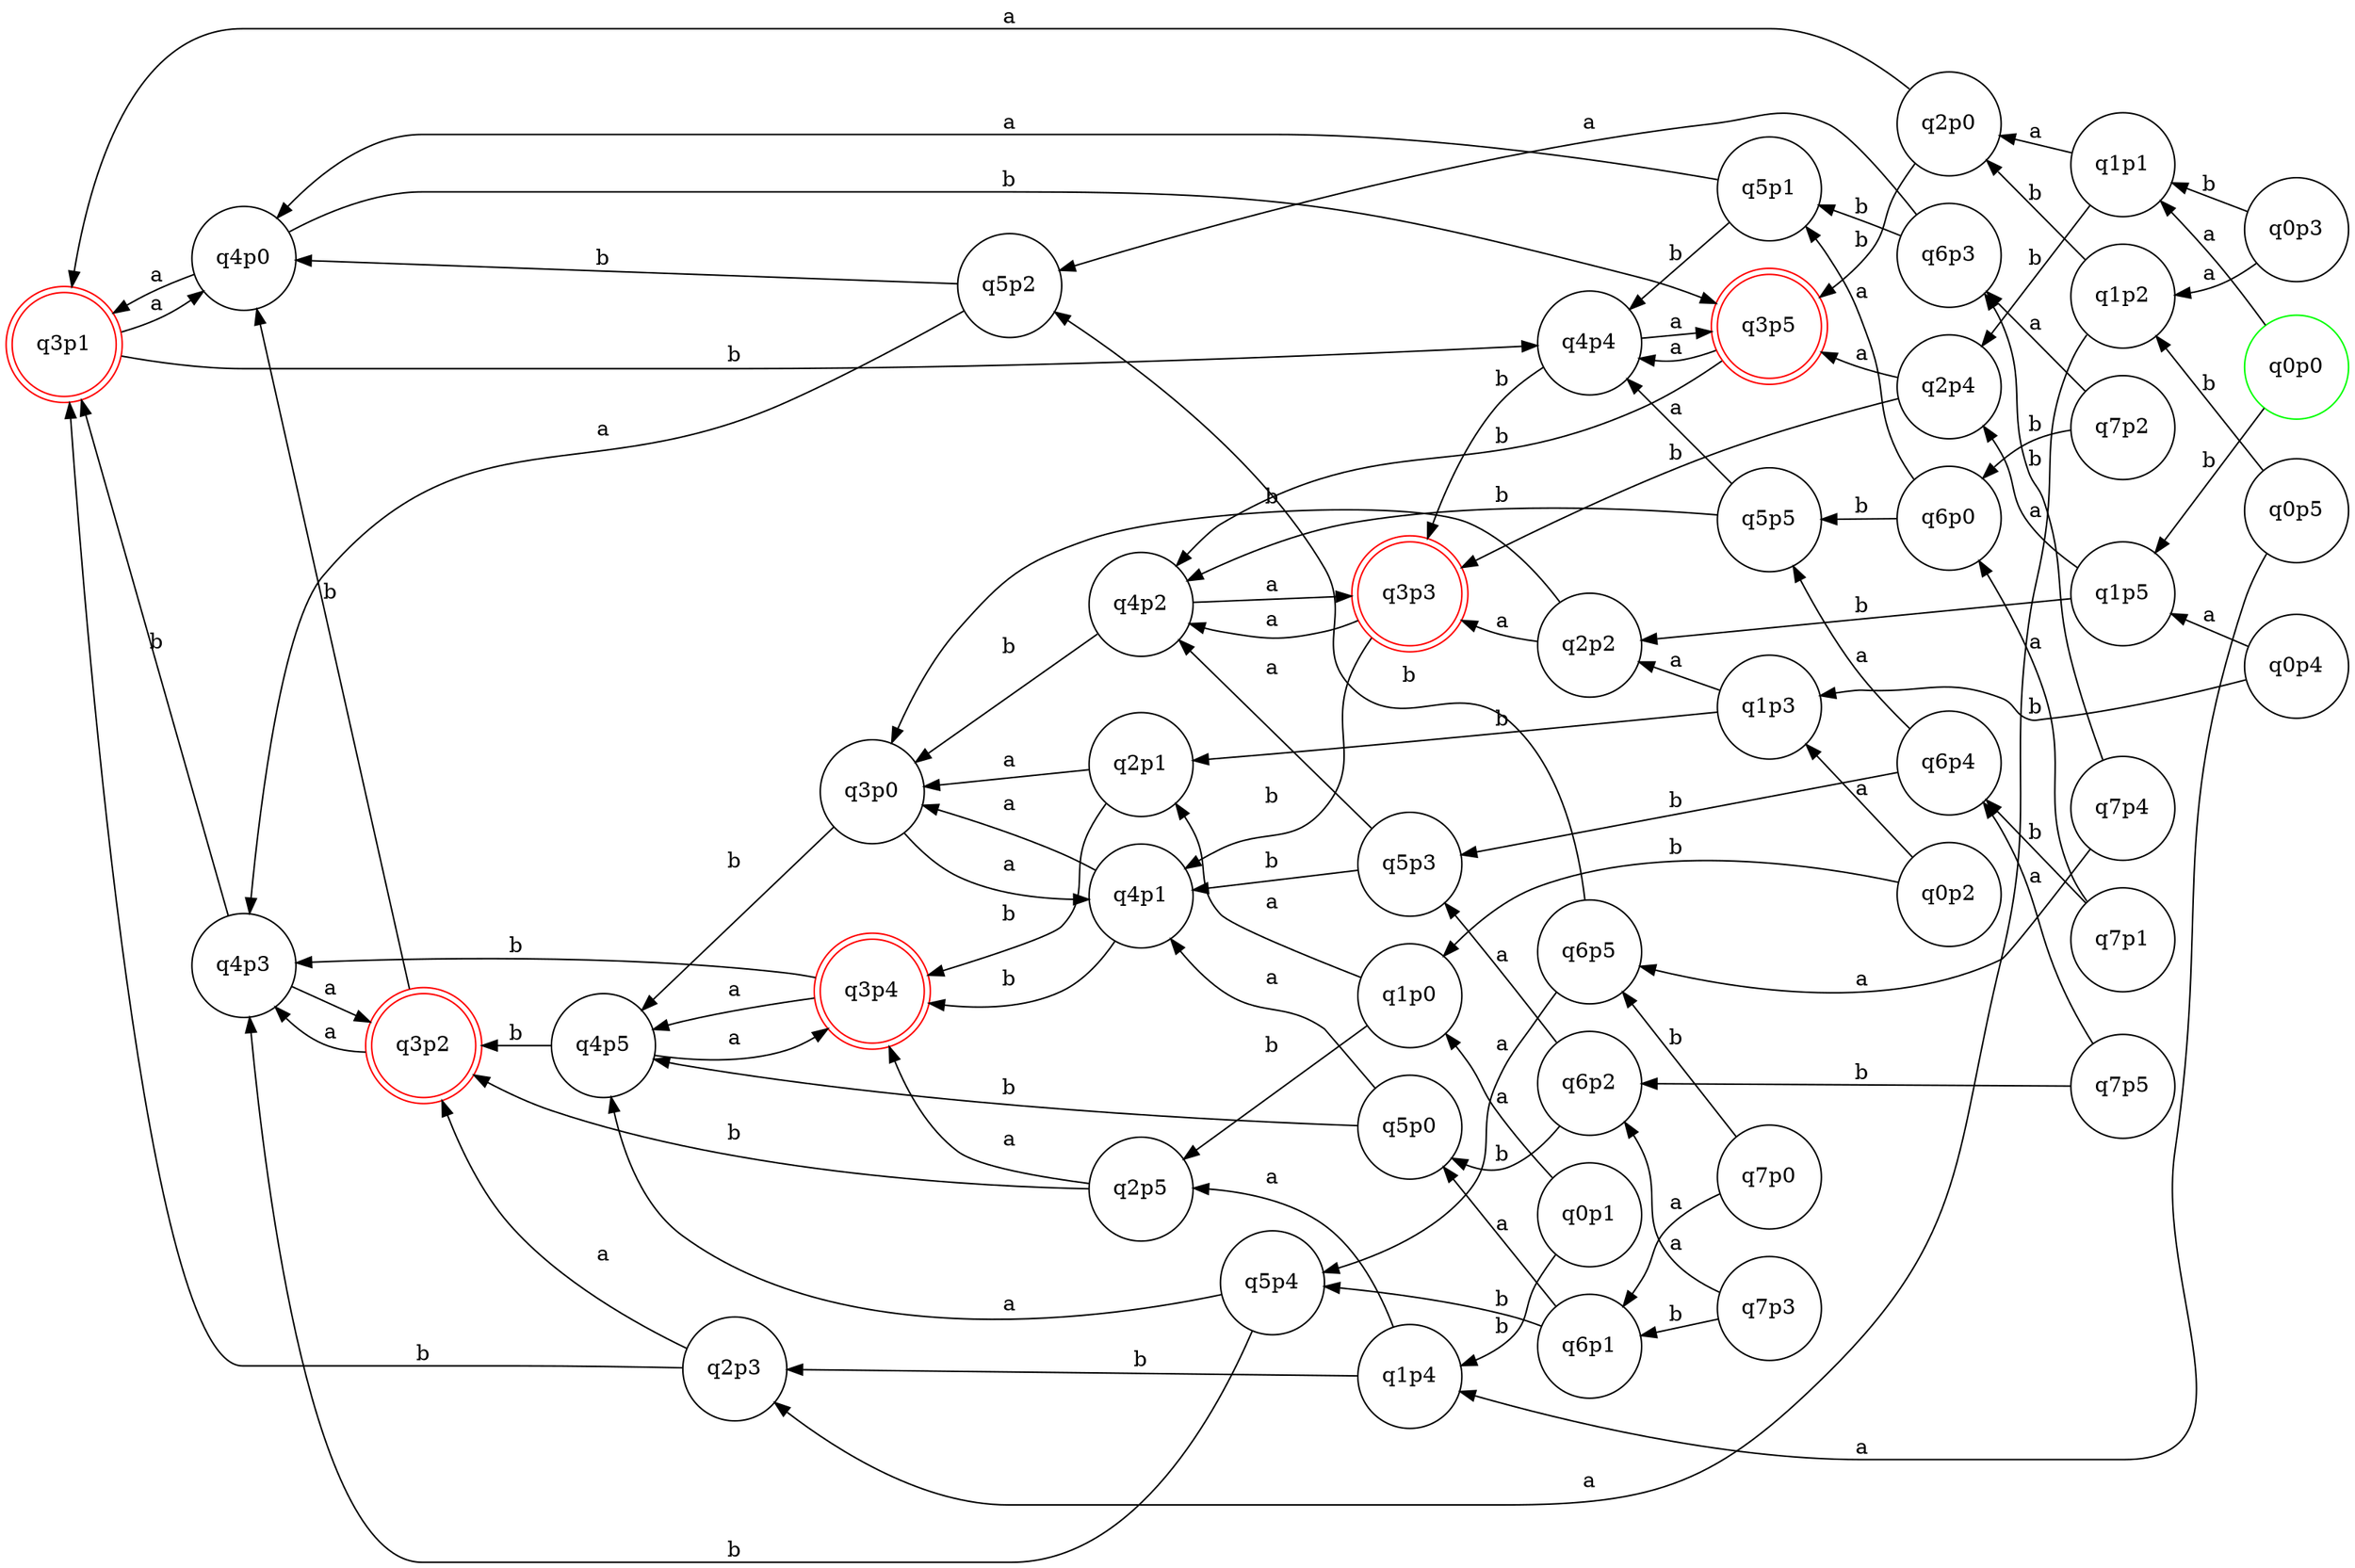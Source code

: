 digraph G2{
  rankdir=RL;
  node [shape = doublecircle] q3p5, q3p2,q3p3,q3p4,q3p1;
  node [shape = circle];
  q0p0 [color = green];
  q3p5, q3p2,q3p3,q3p4,q3p1 [color = red];
  q0p0 -> q1p1 [label = "a"];
  q0p0 -> q1p5 [label = "b"];
  q0p1 -> q1p0 [label = "a"];
  q0p1 -> q1p4 [label = "b"];
  q0p2 -> q1p3 [label = "a"];
  q0p2 -> q1p0 [label = "b"];
  q0p3 -> q1p2 [label = "a"];
  q0p3 -> q1p1 [label = "b"];
  q0p4 -> q1p5 [label = "a"];
  q0p4 -> q1p3 [label = "b"];
  q0p5 -> q1p4 [label = "a"];
  q0p5 -> q1p2 [label = "b"];
  
  
  q1p0 -> q2p1 [label = "a"];
  q1p0 -> q2p5 [label = "b"];
  q1p1 -> q2p0 [label = "a"];
  q1p1 -> q2p4 [label = "b"];
  q1p2 -> q2p3 [label = "a"];
  q1p2 -> q2p0 [label = "b"];
  q1p3 -> q2p2 [label = "a"];
  q1p3 -> q2p1 [label = "b"];
  q1p4 -> q2p5 [label = "a"];
  q1p4 -> q2p3 [label = "b"];
  q1p5 -> q2p4 [label = "a"];
  q1p5 -> q2p2 [label = "b"];
  
  q2p0 -> q3p1 [label = "a"];
  q2p0 -> q3p5 [label = "b"];
  q2p1 -> q3p0 [label = "a"];
  q2p1 -> q3p4 [label = "b"];
  q2p2 -> q3p3 [label = "a"];
  q2p2 -> q3p0 [label = "b"];
  q2p3 -> q3p2 [label = "a"];
  q2p3 -> q3p1 [label = "b"];
  q2p4 -> q3p5 [label = "a"];
  q2p4 -> q3p3 [label = "b"];
  q2p5 -> q3p4 [label = "a"];
  q2p5 -> q3p2 [label = "b"];
  
  q3p0 -> q4p1 [label = "a"];
  q3p0 -> q4p5 [label = "b"];
  q3p1 -> q4p0 [label = "a"];
  q3p1 -> q4p4 [label = "b"];
  q3p2 -> q4p3 [label = "a"];
  q3p2 -> q4p0 [label = "b"];
  q3p3 -> q4p2 [label = "a"];
  q3p3 -> q4p1 [label = "b"];
  q3p4 -> q4p5 [label = "a"];
  q3p4 -> q4p3 [label = "b"];
  q3p5 -> q4p4 [label = "a"];
  q3p5 -> q4p2 [label = "b"];
  
  q4p0 -> q3p1 [label = "a"];
  q4p0 -> q3p5 [label = "b"];
  q4p1 -> q3p0 [label = "a"];
  q4p1 -> q3p4 [label = "b"];
  q4p2 -> q3p3 [label = "a"];
  q4p2 -> q3p0 [label = "b"];
  q4p3 -> q3p2 [label = "a"];
  q4p3 -> q3p1 [label = "b"];
  q4p4 -> q3p5 [label = "a"];
  q4p4 -> q3p3 [label = "b"];
  q4p5 -> q3p4 [label = "a"];
  q4p5 -> q3p2 [label = "b"];
  
  q5p0 -> q4p1 [label = "a"];
  q5p0 -> q4p5 [label = "b"];
  q5p1 -> q4p0 [label = "a"];
  q5p1 -> q4p4 [label = "b"];
  q5p2 -> q4p3 [label = "a"];
  q5p2 -> q4p0 [label = "b"];
  q5p3 -> q4p2 [label = "a"];
  q5p3 -> q4p1 [label = "b"];
  q5p4 -> q4p5 [label = "a"];
  q5p4 -> q4p3 [label = "b"];
  q5p5 -> q4p4 [label = "a"];
  q5p5 -> q4p2 [label = "b"];
  
  
  q6p0 -> q5p1 [label = "a"];
  q6p0 -> q5p5 [label = "b"];
  q6p1 -> q5p0 [label = "a"];
  q6p1 -> q5p4 [label = "b"];
  q6p2 -> q5p3 [label = "a"];
  q6p2 -> q5p0 [label = "b"];
  q6p3 -> q5p2 [label = "a"];
  q6p3 -> q5p1 [label = "b"];
  q6p4 -> q5p5 [label = "a"];
  q6p4 -> q5p3 [label = "b"];
  q6p5 -> q5p4 [label = "a"];
  q6p5 -> q5p2 [label = "b"];
  
  
  q7p0 -> q6p1 [label = "a"];
  q7p0 -> q6p5 [label = "b"];
  q7p1 -> q6p0 [label = "a"];
  q7p1 -> q6p4 [label = "b"];
  q7p2 -> q6p3 [label = "a"];
  q7p2 -> q6p0 [label = "b"];
  q7p3 -> q6p2 [label = "a"];
  q7p3 -> q6p1 [label = "b"];
  q7p4 -> q6p5 [label = "a"];
  q7p4 -> q6p3 [label = "b"];
  q7p5 -> q6p4 [label = "a"];
  q7p5 -> q6p2 [label = "b"];
}
